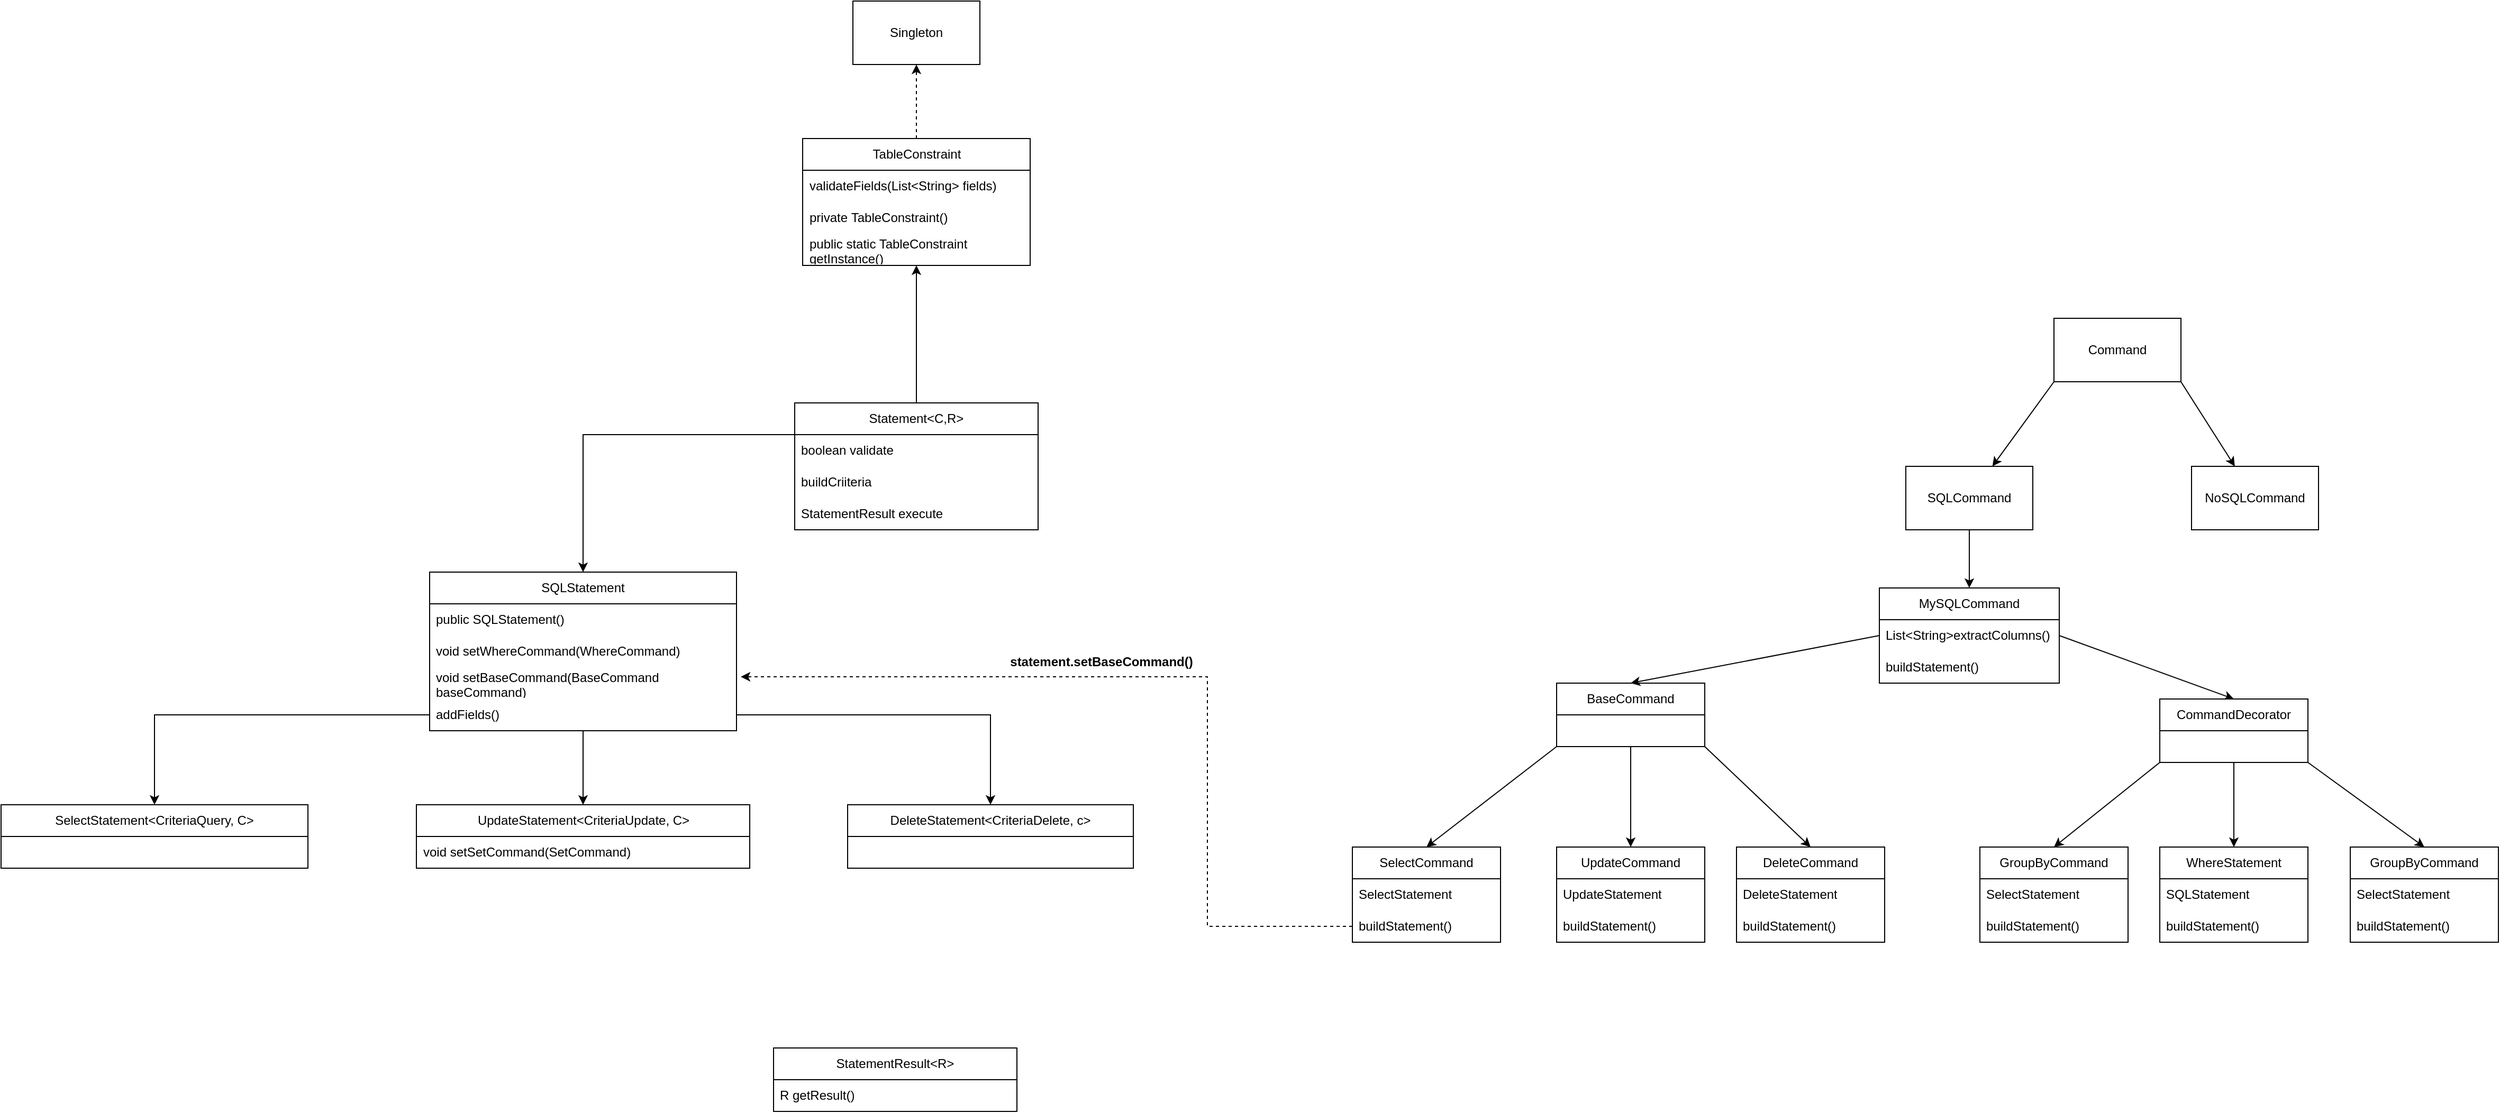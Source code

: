 <mxfile version="21.6.9" type="device">
  <diagram name="Page-1" id="6A_0Kko7Fqr__mQ_uQNB">
    <mxGraphModel dx="4555" dy="1150" grid="1" gridSize="10" guides="1" tooltips="1" connect="1" arrows="1" fold="1" page="1" pageScale="1" pageWidth="827" pageHeight="1169" math="0" shadow="0">
      <root>
        <mxCell id="0" />
        <mxCell id="1" parent="0" />
        <mxCell id="L_stRkB2zpMGK9rm2e4r-1" style="rounded=0;orthogonalLoop=1;jettySize=auto;html=1;exitX=0;exitY=1;exitDx=0;exitDy=0;" edge="1" parent="1" source="L_stRkB2zpMGK9rm2e4r-3" target="L_stRkB2zpMGK9rm2e4r-5">
          <mxGeometry relative="1" as="geometry">
            <mxPoint x="163.571" y="470" as="targetPoint" />
          </mxGeometry>
        </mxCell>
        <mxCell id="L_stRkB2zpMGK9rm2e4r-2" style="rounded=0;orthogonalLoop=1;jettySize=auto;html=1;exitX=1;exitY=1;exitDx=0;exitDy=0;" edge="1" parent="1" source="L_stRkB2zpMGK9rm2e4r-3" target="L_stRkB2zpMGK9rm2e4r-6">
          <mxGeometry relative="1" as="geometry">
            <mxPoint x="430" y="450" as="targetPoint" />
          </mxGeometry>
        </mxCell>
        <mxCell id="L_stRkB2zpMGK9rm2e4r-3" value="Command" style="rounded=0;whiteSpace=wrap;html=1;" vertex="1" parent="1">
          <mxGeometry x="250" y="300" width="120" height="60" as="geometry" />
        </mxCell>
        <mxCell id="L_stRkB2zpMGK9rm2e4r-4" style="edgeStyle=orthogonalEdgeStyle;rounded=0;orthogonalLoop=1;jettySize=auto;html=1;exitX=0.5;exitY=1;exitDx=0;exitDy=0;entryX=0.5;entryY=0;entryDx=0;entryDy=0;" edge="1" parent="1" source="L_stRkB2zpMGK9rm2e4r-5" target="L_stRkB2zpMGK9rm2e4r-13">
          <mxGeometry relative="1" as="geometry" />
        </mxCell>
        <mxCell id="L_stRkB2zpMGK9rm2e4r-5" value="SQLCommand" style="rounded=0;whiteSpace=wrap;html=1;" vertex="1" parent="1">
          <mxGeometry x="110.001" y="440" width="120" height="60" as="geometry" />
        </mxCell>
        <mxCell id="L_stRkB2zpMGK9rm2e4r-6" value="NoSQLCommand" style="rounded=0;whiteSpace=wrap;html=1;" vertex="1" parent="1">
          <mxGeometry x="380" y="440" width="120" height="60" as="geometry" />
        </mxCell>
        <mxCell id="L_stRkB2zpMGK9rm2e4r-7" style="edgeStyle=orthogonalEdgeStyle;rounded=0;orthogonalLoop=1;jettySize=auto;html=1;exitX=0.5;exitY=1;exitDx=0;exitDy=0;entryX=0.5;entryY=0;entryDx=0;entryDy=0;" edge="1" parent="1" source="L_stRkB2zpMGK9rm2e4r-9" target="L_stRkB2zpMGK9rm2e4r-49">
          <mxGeometry relative="1" as="geometry" />
        </mxCell>
        <mxCell id="L_stRkB2zpMGK9rm2e4r-8" style="rounded=0;orthogonalLoop=1;jettySize=auto;html=1;exitX=1;exitY=1;exitDx=0;exitDy=0;entryX=0.5;entryY=0;entryDx=0;entryDy=0;" edge="1" parent="1" source="L_stRkB2zpMGK9rm2e4r-9" target="L_stRkB2zpMGK9rm2e4r-52">
          <mxGeometry relative="1" as="geometry" />
        </mxCell>
        <mxCell id="L_stRkB2zpMGK9rm2e4r-9" value="BaseCommand" style="swimlane;fontStyle=0;childLayout=stackLayout;horizontal=1;startSize=30;horizontalStack=0;resizeParent=1;resizeParentMax=0;resizeLast=0;collapsible=1;marginBottom=0;whiteSpace=wrap;html=1;" vertex="1" parent="1">
          <mxGeometry x="-220" y="645" width="140" height="60" as="geometry" />
        </mxCell>
        <mxCell id="L_stRkB2zpMGK9rm2e4r-10" style="rounded=0;orthogonalLoop=1;jettySize=auto;html=1;exitX=0;exitY=1;exitDx=0;exitDy=0;entryX=0.5;entryY=0;entryDx=0;entryDy=0;" edge="1" parent="1" source="L_stRkB2zpMGK9rm2e4r-9" target="L_stRkB2zpMGK9rm2e4r-41">
          <mxGeometry relative="1" as="geometry">
            <mxPoint x="-110" y="715" as="sourcePoint" />
            <mxPoint x="-375" y="800" as="targetPoint" />
          </mxGeometry>
        </mxCell>
        <mxCell id="L_stRkB2zpMGK9rm2e4r-11" style="rounded=0;orthogonalLoop=1;jettySize=auto;html=1;exitX=0;exitY=0.5;exitDx=0;exitDy=0;entryX=0.5;entryY=0;entryDx=0;entryDy=0;" edge="1" parent="1" source="L_stRkB2zpMGK9rm2e4r-13" target="L_stRkB2zpMGK9rm2e4r-9">
          <mxGeometry relative="1" as="geometry" />
        </mxCell>
        <mxCell id="L_stRkB2zpMGK9rm2e4r-12" style="rounded=0;orthogonalLoop=1;jettySize=auto;html=1;exitX=1;exitY=0.5;exitDx=0;exitDy=0;entryX=0.5;entryY=0;entryDx=0;entryDy=0;" edge="1" parent="1" source="L_stRkB2zpMGK9rm2e4r-13" target="L_stRkB2zpMGK9rm2e4r-19">
          <mxGeometry relative="1" as="geometry">
            <mxPoint x="420" y="660" as="targetPoint" />
          </mxGeometry>
        </mxCell>
        <mxCell id="L_stRkB2zpMGK9rm2e4r-13" value="MySQLCommand" style="swimlane;fontStyle=0;childLayout=stackLayout;horizontal=1;startSize=30;horizontalStack=0;resizeParent=1;resizeParentMax=0;resizeLast=0;collapsible=1;marginBottom=0;whiteSpace=wrap;html=1;" vertex="1" parent="1">
          <mxGeometry x="85" y="555" width="170" height="90" as="geometry" />
        </mxCell>
        <mxCell id="L_stRkB2zpMGK9rm2e4r-14" value="List&amp;lt;String&amp;gt;extractColumns()" style="text;strokeColor=none;fillColor=none;align=left;verticalAlign=middle;spacingLeft=4;spacingRight=4;overflow=hidden;points=[[0,0.5],[1,0.5]];portConstraint=eastwest;rotatable=0;whiteSpace=wrap;html=1;" vertex="1" parent="L_stRkB2zpMGK9rm2e4r-13">
          <mxGeometry y="30" width="170" height="30" as="geometry" />
        </mxCell>
        <mxCell id="L_stRkB2zpMGK9rm2e4r-15" value="buildStatement()" style="text;strokeColor=none;fillColor=none;align=left;verticalAlign=middle;spacingLeft=4;spacingRight=4;overflow=hidden;points=[[0,0.5],[1,0.5]];portConstraint=eastwest;rotatable=0;whiteSpace=wrap;html=1;" vertex="1" parent="L_stRkB2zpMGK9rm2e4r-13">
          <mxGeometry y="60" width="170" height="30" as="geometry" />
        </mxCell>
        <mxCell id="L_stRkB2zpMGK9rm2e4r-16" style="rounded=0;orthogonalLoop=1;jettySize=auto;html=1;exitX=0;exitY=1;exitDx=0;exitDy=0;entryX=0.5;entryY=0;entryDx=0;entryDy=0;" edge="1" parent="1" source="L_stRkB2zpMGK9rm2e4r-19" target="L_stRkB2zpMGK9rm2e4r-55">
          <mxGeometry relative="1" as="geometry">
            <mxPoint x="272.727" y="800" as="targetPoint" />
          </mxGeometry>
        </mxCell>
        <mxCell id="L_stRkB2zpMGK9rm2e4r-17" style="edgeStyle=orthogonalEdgeStyle;rounded=0;orthogonalLoop=1;jettySize=auto;html=1;exitX=0.5;exitY=1;exitDx=0;exitDy=0;entryX=0.5;entryY=0;entryDx=0;entryDy=0;" edge="1" parent="1" source="L_stRkB2zpMGK9rm2e4r-19" target="L_stRkB2zpMGK9rm2e4r-58">
          <mxGeometry relative="1" as="geometry">
            <mxPoint x="420.06" y="798.98" as="targetPoint" />
          </mxGeometry>
        </mxCell>
        <mxCell id="L_stRkB2zpMGK9rm2e4r-18" style="rounded=0;orthogonalLoop=1;jettySize=auto;html=1;exitX=1;exitY=1;exitDx=0;exitDy=0;entryX=0.5;entryY=0;entryDx=0;entryDy=0;" edge="1" parent="1" source="L_stRkB2zpMGK9rm2e4r-19" target="L_stRkB2zpMGK9rm2e4r-61">
          <mxGeometry relative="1" as="geometry">
            <mxPoint x="610" y="800" as="targetPoint" />
          </mxGeometry>
        </mxCell>
        <mxCell id="L_stRkB2zpMGK9rm2e4r-19" value="CommandDecorator" style="swimlane;fontStyle=0;childLayout=stackLayout;horizontal=1;startSize=30;horizontalStack=0;resizeParent=1;resizeParentMax=0;resizeLast=0;collapsible=1;marginBottom=0;whiteSpace=wrap;html=1;" vertex="1" parent="1">
          <mxGeometry x="350" y="660" width="140" height="60" as="geometry" />
        </mxCell>
        <mxCell id="L_stRkB2zpMGK9rm2e4r-20" style="edgeStyle=orthogonalEdgeStyle;rounded=0;orthogonalLoop=1;jettySize=auto;html=1;exitX=0.5;exitY=0;exitDx=0;exitDy=0;" edge="1" parent="1" source="L_stRkB2zpMGK9rm2e4r-22" target="L_stRkB2zpMGK9rm2e4r-27">
          <mxGeometry relative="1" as="geometry">
            <mxPoint x="-825" y="250" as="targetPoint" />
          </mxGeometry>
        </mxCell>
        <mxCell id="L_stRkB2zpMGK9rm2e4r-21" style="edgeStyle=orthogonalEdgeStyle;rounded=0;orthogonalLoop=1;jettySize=auto;html=1;exitX=0;exitY=0.25;exitDx=0;exitDy=0;" edge="1" parent="1" source="L_stRkB2zpMGK9rm2e4r-22" target="L_stRkB2zpMGK9rm2e4r-36">
          <mxGeometry relative="1" as="geometry">
            <mxPoint x="-1190" y="520" as="targetPoint" />
          </mxGeometry>
        </mxCell>
        <mxCell id="L_stRkB2zpMGK9rm2e4r-22" value="Statement&amp;lt;C,R&amp;gt;" style="swimlane;fontStyle=0;childLayout=stackLayout;horizontal=1;startSize=30;horizontalStack=0;resizeParent=1;resizeParentMax=0;resizeLast=0;collapsible=1;marginBottom=0;whiteSpace=wrap;html=1;" vertex="1" parent="1">
          <mxGeometry x="-940" y="380" width="230" height="120" as="geometry" />
        </mxCell>
        <mxCell id="L_stRkB2zpMGK9rm2e4r-23" value="boolean validate" style="text;strokeColor=none;fillColor=none;align=left;verticalAlign=middle;spacingLeft=4;spacingRight=4;overflow=hidden;points=[[0,0.5],[1,0.5]];portConstraint=eastwest;rotatable=0;whiteSpace=wrap;html=1;" vertex="1" parent="L_stRkB2zpMGK9rm2e4r-22">
          <mxGeometry y="30" width="230" height="30" as="geometry" />
        </mxCell>
        <mxCell id="L_stRkB2zpMGK9rm2e4r-24" value="buildCriiteria" style="text;strokeColor=none;fillColor=none;align=left;verticalAlign=middle;spacingLeft=4;spacingRight=4;overflow=hidden;points=[[0,0.5],[1,0.5]];portConstraint=eastwest;rotatable=0;whiteSpace=wrap;html=1;" vertex="1" parent="L_stRkB2zpMGK9rm2e4r-22">
          <mxGeometry y="60" width="230" height="30" as="geometry" />
        </mxCell>
        <mxCell id="L_stRkB2zpMGK9rm2e4r-25" value="StatementResult execute" style="text;strokeColor=none;fillColor=none;align=left;verticalAlign=middle;spacingLeft=4;spacingRight=4;overflow=hidden;points=[[0,0.5],[1,0.5]];portConstraint=eastwest;rotatable=0;whiteSpace=wrap;html=1;" vertex="1" parent="L_stRkB2zpMGK9rm2e4r-22">
          <mxGeometry y="90" width="230" height="30" as="geometry" />
        </mxCell>
        <mxCell id="L_stRkB2zpMGK9rm2e4r-26" style="edgeStyle=orthogonalEdgeStyle;rounded=0;orthogonalLoop=1;jettySize=auto;html=1;exitX=0.5;exitY=0;exitDx=0;exitDy=0;dashed=1;" edge="1" parent="1" source="L_stRkB2zpMGK9rm2e4r-27" target="L_stRkB2zpMGK9rm2e4r-46">
          <mxGeometry relative="1" as="geometry">
            <mxPoint x="-825" y="70" as="targetPoint" />
          </mxGeometry>
        </mxCell>
        <mxCell id="L_stRkB2zpMGK9rm2e4r-27" value="TableConstraint" style="swimlane;fontStyle=0;childLayout=stackLayout;horizontal=1;startSize=30;horizontalStack=0;resizeParent=1;resizeParentMax=0;resizeLast=0;collapsible=1;marginBottom=0;whiteSpace=wrap;html=1;" vertex="1" parent="1">
          <mxGeometry x="-932.5" y="130" width="215" height="120" as="geometry" />
        </mxCell>
        <mxCell id="L_stRkB2zpMGK9rm2e4r-28" value="validateFields(List&amp;lt;String&amp;gt; fields)" style="text;strokeColor=none;fillColor=none;align=left;verticalAlign=middle;spacingLeft=4;spacingRight=4;overflow=hidden;points=[[0,0.5],[1,0.5]];portConstraint=eastwest;rotatable=0;whiteSpace=wrap;html=1;" vertex="1" parent="L_stRkB2zpMGK9rm2e4r-27">
          <mxGeometry y="30" width="215" height="30" as="geometry" />
        </mxCell>
        <mxCell id="L_stRkB2zpMGK9rm2e4r-29" value="private&amp;nbsp;TableConstraint()" style="text;strokeColor=none;fillColor=none;align=left;verticalAlign=middle;spacingLeft=4;spacingRight=4;overflow=hidden;points=[[0,0.5],[1,0.5]];portConstraint=eastwest;rotatable=0;whiteSpace=wrap;html=1;" vertex="1" parent="L_stRkB2zpMGK9rm2e4r-27">
          <mxGeometry y="60" width="215" height="30" as="geometry" />
        </mxCell>
        <mxCell id="L_stRkB2zpMGK9rm2e4r-30" value="public static TableConstraint getInstance()" style="text;strokeColor=none;fillColor=none;align=left;verticalAlign=middle;spacingLeft=4;spacingRight=4;overflow=hidden;points=[[0,0.5],[1,0.5]];portConstraint=eastwest;rotatable=0;whiteSpace=wrap;html=1;" vertex="1" parent="L_stRkB2zpMGK9rm2e4r-27">
          <mxGeometry y="90" width="215" height="30" as="geometry" />
        </mxCell>
        <mxCell id="L_stRkB2zpMGK9rm2e4r-31" value="SelectStatement&amp;lt;CriteriaQuery, C&amp;gt;" style="swimlane;fontStyle=0;childLayout=stackLayout;horizontal=1;startSize=30;horizontalStack=0;resizeParent=1;resizeParentMax=0;resizeLast=0;collapsible=1;marginBottom=0;whiteSpace=wrap;html=1;" vertex="1" parent="1">
          <mxGeometry x="-1690" y="760" width="290" height="60" as="geometry" />
        </mxCell>
        <mxCell id="L_stRkB2zpMGK9rm2e4r-32" value="UpdateStatement&amp;lt;CriteriaUpdate, C&amp;gt;" style="swimlane;fontStyle=0;childLayout=stackLayout;horizontal=1;startSize=30;horizontalStack=0;resizeParent=1;resizeParentMax=0;resizeLast=0;collapsible=1;marginBottom=0;whiteSpace=wrap;html=1;" vertex="1" parent="1">
          <mxGeometry x="-1297.5" y="760" width="315" height="60" as="geometry" />
        </mxCell>
        <mxCell id="L_stRkB2zpMGK9rm2e4r-33" value="void setSetCommand(SetCommand)" style="text;strokeColor=none;fillColor=none;align=left;verticalAlign=middle;spacingLeft=4;spacingRight=4;overflow=hidden;points=[[0,0.5],[1,0.5]];portConstraint=eastwest;rotatable=0;whiteSpace=wrap;html=1;" vertex="1" parent="L_stRkB2zpMGK9rm2e4r-32">
          <mxGeometry y="30" width="315" height="30" as="geometry" />
        </mxCell>
        <mxCell id="L_stRkB2zpMGK9rm2e4r-34" value="DeleteStatement&amp;lt;CriteriaDelete, c&amp;gt;" style="swimlane;fontStyle=0;childLayout=stackLayout;horizontal=1;startSize=30;horizontalStack=0;resizeParent=1;resizeParentMax=0;resizeLast=0;collapsible=1;marginBottom=0;whiteSpace=wrap;html=1;" vertex="1" parent="1">
          <mxGeometry x="-890" y="760" width="270" height="60" as="geometry" />
        </mxCell>
        <mxCell id="L_stRkB2zpMGK9rm2e4r-35" style="edgeStyle=orthogonalEdgeStyle;rounded=0;orthogonalLoop=1;jettySize=auto;html=1;entryX=0.5;entryY=0;entryDx=0;entryDy=0;" edge="1" parent="1" source="L_stRkB2zpMGK9rm2e4r-36" target="L_stRkB2zpMGK9rm2e4r-32">
          <mxGeometry relative="1" as="geometry" />
        </mxCell>
        <mxCell id="L_stRkB2zpMGK9rm2e4r-36" value="SQLStatement" style="swimlane;fontStyle=0;childLayout=stackLayout;horizontal=1;startSize=30;horizontalStack=0;resizeParent=1;resizeParentMax=0;resizeLast=0;collapsible=1;marginBottom=0;whiteSpace=wrap;html=1;" vertex="1" parent="1">
          <mxGeometry x="-1285" y="540" width="290" height="150" as="geometry" />
        </mxCell>
        <mxCell id="L_stRkB2zpMGK9rm2e4r-37" value="public SQLStatement()" style="text;strokeColor=none;fillColor=none;align=left;verticalAlign=middle;spacingLeft=4;spacingRight=4;overflow=hidden;points=[[0,0.5],[1,0.5]];portConstraint=eastwest;rotatable=0;whiteSpace=wrap;html=1;" vertex="1" parent="L_stRkB2zpMGK9rm2e4r-36">
          <mxGeometry y="30" width="290" height="30" as="geometry" />
        </mxCell>
        <mxCell id="L_stRkB2zpMGK9rm2e4r-38" value="void setWhereCommand(WhereCommand)" style="text;strokeColor=none;fillColor=none;align=left;verticalAlign=middle;spacingLeft=4;spacingRight=4;overflow=hidden;points=[[0,0.5],[1,0.5]];portConstraint=eastwest;rotatable=0;whiteSpace=wrap;html=1;" vertex="1" parent="L_stRkB2zpMGK9rm2e4r-36">
          <mxGeometry y="60" width="290" height="30" as="geometry" />
        </mxCell>
        <mxCell id="L_stRkB2zpMGK9rm2e4r-39" value="void setBaseCommand(BaseCommand baseCommand)" style="text;strokeColor=none;fillColor=none;align=left;verticalAlign=middle;spacingLeft=4;spacingRight=4;overflow=hidden;points=[[0,0.5],[1,0.5]];portConstraint=eastwest;rotatable=0;whiteSpace=wrap;html=1;" vertex="1" parent="L_stRkB2zpMGK9rm2e4r-36">
          <mxGeometry y="90" width="290" height="30" as="geometry" />
        </mxCell>
        <mxCell id="L_stRkB2zpMGK9rm2e4r-40" value="addFields()" style="text;strokeColor=none;fillColor=none;align=left;verticalAlign=middle;spacingLeft=4;spacingRight=4;overflow=hidden;points=[[0,0.5],[1,0.5]];portConstraint=eastwest;rotatable=0;whiteSpace=wrap;html=1;" vertex="1" parent="L_stRkB2zpMGK9rm2e4r-36">
          <mxGeometry y="120" width="290" height="30" as="geometry" />
        </mxCell>
        <mxCell id="L_stRkB2zpMGK9rm2e4r-41" value="SelectCommand" style="swimlane;fontStyle=0;childLayout=stackLayout;horizontal=1;startSize=30;horizontalStack=0;resizeParent=1;resizeParentMax=0;resizeLast=0;collapsible=1;marginBottom=0;whiteSpace=wrap;html=1;" vertex="1" parent="1">
          <mxGeometry x="-413" y="800" width="140" height="90" as="geometry" />
        </mxCell>
        <mxCell id="L_stRkB2zpMGK9rm2e4r-42" value="SelectStatement" style="text;strokeColor=none;fillColor=none;align=left;verticalAlign=middle;spacingLeft=4;spacingRight=4;overflow=hidden;points=[[0,0.5],[1,0.5]];portConstraint=eastwest;rotatable=0;whiteSpace=wrap;html=1;" vertex="1" parent="L_stRkB2zpMGK9rm2e4r-41">
          <mxGeometry y="30" width="140" height="30" as="geometry" />
        </mxCell>
        <mxCell id="L_stRkB2zpMGK9rm2e4r-43" value="buildStatement()" style="text;strokeColor=none;fillColor=none;align=left;verticalAlign=middle;spacingLeft=4;spacingRight=4;overflow=hidden;points=[[0,0.5],[1,0.5]];portConstraint=eastwest;rotatable=0;whiteSpace=wrap;html=1;" vertex="1" parent="L_stRkB2zpMGK9rm2e4r-41">
          <mxGeometry y="60" width="140" height="30" as="geometry" />
        </mxCell>
        <mxCell id="L_stRkB2zpMGK9rm2e4r-44" value="&lt;b&gt;statement.setBaseCommand()&lt;/b&gt;" style="text;html=1;strokeColor=none;fillColor=none;align=center;verticalAlign=middle;whiteSpace=wrap;rounded=0;" vertex="1" parent="1">
          <mxGeometry x="-750" y="610" width="200" height="30" as="geometry" />
        </mxCell>
        <mxCell id="L_stRkB2zpMGK9rm2e4r-45" style="edgeStyle=orthogonalEdgeStyle;rounded=0;orthogonalLoop=1;jettySize=auto;html=1;exitX=0;exitY=0.5;exitDx=0;exitDy=0;entryX=1.014;entryY=0.3;entryDx=0;entryDy=0;entryPerimeter=0;dashed=1;" edge="1" parent="1" source="L_stRkB2zpMGK9rm2e4r-43" target="L_stRkB2zpMGK9rm2e4r-39">
          <mxGeometry relative="1" as="geometry">
            <Array as="points">
              <mxPoint x="-550" y="875" />
              <mxPoint x="-550" y="639" />
            </Array>
          </mxGeometry>
        </mxCell>
        <mxCell id="L_stRkB2zpMGK9rm2e4r-46" value="Singleton" style="rounded=0;whiteSpace=wrap;html=1;" vertex="1" parent="1">
          <mxGeometry x="-885" width="120" height="60" as="geometry" />
        </mxCell>
        <mxCell id="L_stRkB2zpMGK9rm2e4r-47" style="edgeStyle=orthogonalEdgeStyle;rounded=0;orthogonalLoop=1;jettySize=auto;html=1;" edge="1" parent="1" source="L_stRkB2zpMGK9rm2e4r-40" target="L_stRkB2zpMGK9rm2e4r-34">
          <mxGeometry relative="1" as="geometry" />
        </mxCell>
        <mxCell id="L_stRkB2zpMGK9rm2e4r-48" style="edgeStyle=orthogonalEdgeStyle;rounded=0;orthogonalLoop=1;jettySize=auto;html=1;exitX=0;exitY=0.5;exitDx=0;exitDy=0;entryX=0.5;entryY=0;entryDx=0;entryDy=0;" edge="1" parent="1" source="L_stRkB2zpMGK9rm2e4r-40" target="L_stRkB2zpMGK9rm2e4r-31">
          <mxGeometry relative="1" as="geometry" />
        </mxCell>
        <mxCell id="L_stRkB2zpMGK9rm2e4r-49" value="UpdateCommand" style="swimlane;fontStyle=0;childLayout=stackLayout;horizontal=1;startSize=30;horizontalStack=0;resizeParent=1;resizeParentMax=0;resizeLast=0;collapsible=1;marginBottom=0;whiteSpace=wrap;html=1;" vertex="1" parent="1">
          <mxGeometry x="-220" y="800" width="140" height="90" as="geometry" />
        </mxCell>
        <mxCell id="L_stRkB2zpMGK9rm2e4r-50" value="UpdateStatement" style="text;strokeColor=none;fillColor=none;align=left;verticalAlign=middle;spacingLeft=4;spacingRight=4;overflow=hidden;points=[[0,0.5],[1,0.5]];portConstraint=eastwest;rotatable=0;whiteSpace=wrap;html=1;" vertex="1" parent="L_stRkB2zpMGK9rm2e4r-49">
          <mxGeometry y="30" width="140" height="30" as="geometry" />
        </mxCell>
        <mxCell id="L_stRkB2zpMGK9rm2e4r-51" value="buildStatement()" style="text;strokeColor=none;fillColor=none;align=left;verticalAlign=middle;spacingLeft=4;spacingRight=4;overflow=hidden;points=[[0,0.5],[1,0.5]];portConstraint=eastwest;rotatable=0;whiteSpace=wrap;html=1;" vertex="1" parent="L_stRkB2zpMGK9rm2e4r-49">
          <mxGeometry y="60" width="140" height="30" as="geometry" />
        </mxCell>
        <mxCell id="L_stRkB2zpMGK9rm2e4r-52" value="DeleteCommand" style="swimlane;fontStyle=0;childLayout=stackLayout;horizontal=1;startSize=30;horizontalStack=0;resizeParent=1;resizeParentMax=0;resizeLast=0;collapsible=1;marginBottom=0;whiteSpace=wrap;html=1;" vertex="1" parent="1">
          <mxGeometry x="-50" y="800" width="140" height="90" as="geometry" />
        </mxCell>
        <mxCell id="L_stRkB2zpMGK9rm2e4r-53" value="DeleteStatement" style="text;strokeColor=none;fillColor=none;align=left;verticalAlign=middle;spacingLeft=4;spacingRight=4;overflow=hidden;points=[[0,0.5],[1,0.5]];portConstraint=eastwest;rotatable=0;whiteSpace=wrap;html=1;" vertex="1" parent="L_stRkB2zpMGK9rm2e4r-52">
          <mxGeometry y="30" width="140" height="30" as="geometry" />
        </mxCell>
        <mxCell id="L_stRkB2zpMGK9rm2e4r-54" value="buildStatement()" style="text;strokeColor=none;fillColor=none;align=left;verticalAlign=middle;spacingLeft=4;spacingRight=4;overflow=hidden;points=[[0,0.5],[1,0.5]];portConstraint=eastwest;rotatable=0;whiteSpace=wrap;html=1;" vertex="1" parent="L_stRkB2zpMGK9rm2e4r-52">
          <mxGeometry y="60" width="140" height="30" as="geometry" />
        </mxCell>
        <mxCell id="L_stRkB2zpMGK9rm2e4r-55" value="GroupByCommand" style="swimlane;fontStyle=0;childLayout=stackLayout;horizontal=1;startSize=30;horizontalStack=0;resizeParent=1;resizeParentMax=0;resizeLast=0;collapsible=1;marginBottom=0;whiteSpace=wrap;html=1;" vertex="1" parent="1">
          <mxGeometry x="180" y="800" width="140" height="90" as="geometry" />
        </mxCell>
        <mxCell id="L_stRkB2zpMGK9rm2e4r-56" value="SelectStatement" style="text;strokeColor=none;fillColor=none;align=left;verticalAlign=middle;spacingLeft=4;spacingRight=4;overflow=hidden;points=[[0,0.5],[1,0.5]];portConstraint=eastwest;rotatable=0;whiteSpace=wrap;html=1;" vertex="1" parent="L_stRkB2zpMGK9rm2e4r-55">
          <mxGeometry y="30" width="140" height="30" as="geometry" />
        </mxCell>
        <mxCell id="L_stRkB2zpMGK9rm2e4r-57" value="buildStatement()" style="text;strokeColor=none;fillColor=none;align=left;verticalAlign=middle;spacingLeft=4;spacingRight=4;overflow=hidden;points=[[0,0.5],[1,0.5]];portConstraint=eastwest;rotatable=0;whiteSpace=wrap;html=1;" vertex="1" parent="L_stRkB2zpMGK9rm2e4r-55">
          <mxGeometry y="60" width="140" height="30" as="geometry" />
        </mxCell>
        <mxCell id="L_stRkB2zpMGK9rm2e4r-58" value="WhereStatement" style="swimlane;fontStyle=0;childLayout=stackLayout;horizontal=1;startSize=30;horizontalStack=0;resizeParent=1;resizeParentMax=0;resizeLast=0;collapsible=1;marginBottom=0;whiteSpace=wrap;html=1;" vertex="1" parent="1">
          <mxGeometry x="350" y="800" width="140" height="90" as="geometry" />
        </mxCell>
        <mxCell id="L_stRkB2zpMGK9rm2e4r-59" value="SQLStatement" style="text;strokeColor=none;fillColor=none;align=left;verticalAlign=middle;spacingLeft=4;spacingRight=4;overflow=hidden;points=[[0,0.5],[1,0.5]];portConstraint=eastwest;rotatable=0;whiteSpace=wrap;html=1;" vertex="1" parent="L_stRkB2zpMGK9rm2e4r-58">
          <mxGeometry y="30" width="140" height="30" as="geometry" />
        </mxCell>
        <mxCell id="L_stRkB2zpMGK9rm2e4r-60" value="buildStatement()" style="text;strokeColor=none;fillColor=none;align=left;verticalAlign=middle;spacingLeft=4;spacingRight=4;overflow=hidden;points=[[0,0.5],[1,0.5]];portConstraint=eastwest;rotatable=0;whiteSpace=wrap;html=1;" vertex="1" parent="L_stRkB2zpMGK9rm2e4r-58">
          <mxGeometry y="60" width="140" height="30" as="geometry" />
        </mxCell>
        <mxCell id="L_stRkB2zpMGK9rm2e4r-61" value="GroupByCommand" style="swimlane;fontStyle=0;childLayout=stackLayout;horizontal=1;startSize=30;horizontalStack=0;resizeParent=1;resizeParentMax=0;resizeLast=0;collapsible=1;marginBottom=0;whiteSpace=wrap;html=1;" vertex="1" parent="1">
          <mxGeometry x="530" y="800" width="140" height="90" as="geometry" />
        </mxCell>
        <mxCell id="L_stRkB2zpMGK9rm2e4r-62" value="SelectStatement" style="text;strokeColor=none;fillColor=none;align=left;verticalAlign=middle;spacingLeft=4;spacingRight=4;overflow=hidden;points=[[0,0.5],[1,0.5]];portConstraint=eastwest;rotatable=0;whiteSpace=wrap;html=1;" vertex="1" parent="L_stRkB2zpMGK9rm2e4r-61">
          <mxGeometry y="30" width="140" height="30" as="geometry" />
        </mxCell>
        <mxCell id="L_stRkB2zpMGK9rm2e4r-63" value="buildStatement()" style="text;strokeColor=none;fillColor=none;align=left;verticalAlign=middle;spacingLeft=4;spacingRight=4;overflow=hidden;points=[[0,0.5],[1,0.5]];portConstraint=eastwest;rotatable=0;whiteSpace=wrap;html=1;" vertex="1" parent="L_stRkB2zpMGK9rm2e4r-61">
          <mxGeometry y="60" width="140" height="30" as="geometry" />
        </mxCell>
        <mxCell id="L_stRkB2zpMGK9rm2e4r-64" value="StatementResult&amp;lt;R&amp;gt;" style="swimlane;fontStyle=0;childLayout=stackLayout;horizontal=1;startSize=30;horizontalStack=0;resizeParent=1;resizeParentMax=0;resizeLast=0;collapsible=1;marginBottom=0;whiteSpace=wrap;html=1;" vertex="1" parent="1">
          <mxGeometry x="-960" y="990" width="230" height="60" as="geometry" />
        </mxCell>
        <mxCell id="L_stRkB2zpMGK9rm2e4r-65" value="R getResult()" style="text;strokeColor=none;fillColor=none;align=left;verticalAlign=middle;spacingLeft=4;spacingRight=4;overflow=hidden;points=[[0,0.5],[1,0.5]];portConstraint=eastwest;rotatable=0;whiteSpace=wrap;html=1;" vertex="1" parent="L_stRkB2zpMGK9rm2e4r-64">
          <mxGeometry y="30" width="230" height="30" as="geometry" />
        </mxCell>
      </root>
    </mxGraphModel>
  </diagram>
</mxfile>
